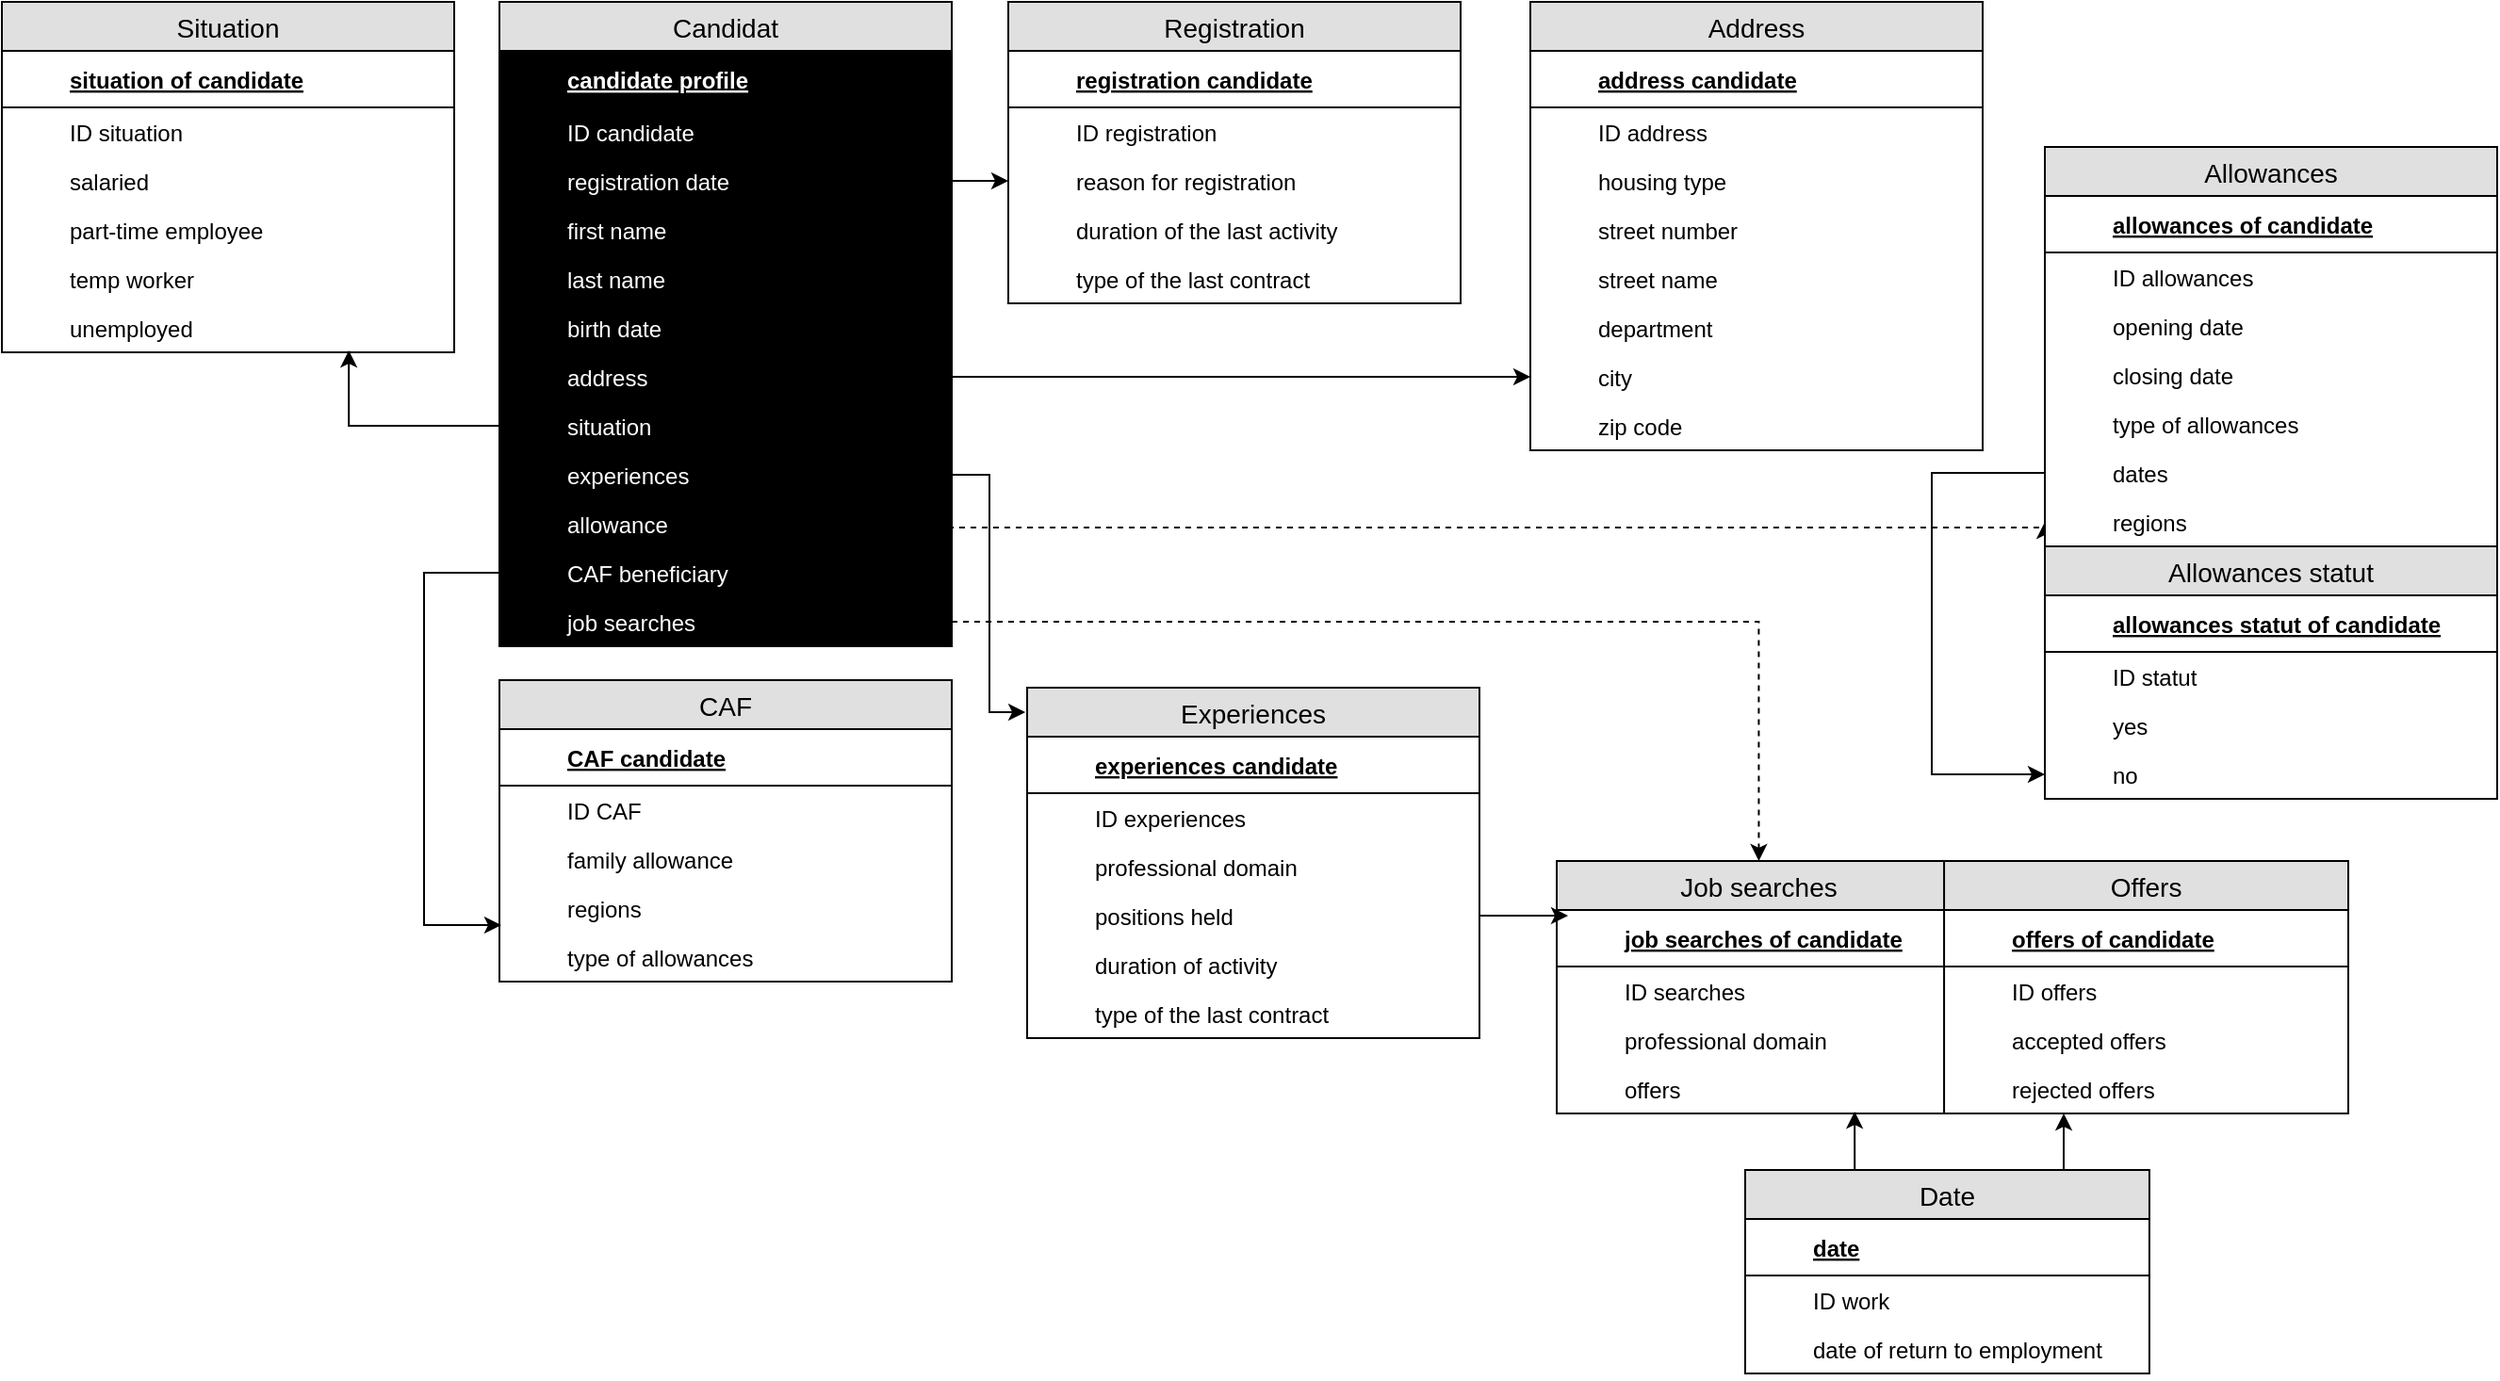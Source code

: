 <mxfile version="12.5.1" type="github"><diagram id="qkQzqPogbvH15-2GUo3j" name="Page-1"><mxGraphModel dx="3200" dy="1089" grid="1" gridSize="10" guides="1" tooltips="1" connect="1" arrows="1" fold="1" page="1" pageScale="1" pageWidth="1169" pageHeight="827" math="0" shadow="0"><root><mxCell id="0"/><mxCell id="1" parent="0"/><mxCell id="I5Ujccwzyj0MG9UAFt62-1" value="" style="group" vertex="1" connectable="0" parent="1"><mxGeometry x="-661" y="40" width="1324" height="590" as="geometry"/></mxCell><mxCell id="bLzkawg0J38BqOhEjy4U-1" value="Candidat" style="swimlane;fontStyle=0;childLayout=stackLayout;horizontal=1;startSize=26;fillColor=#e0e0e0;horizontalStack=0;resizeParent=1;resizeParentMax=0;resizeLast=0;collapsible=1;marginBottom=0;swimlaneFillColor=#000000;align=center;fontSize=14;fontColor=#000000;" parent="I5Ujccwzyj0MG9UAFt62-1" vertex="1"><mxGeometry x="264" width="240" height="342" as="geometry"/></mxCell><mxCell id="bLzkawg0J38BqOhEjy4U-2" value="candidate profile" style="shape=partialRectangle;top=0;left=0;right=0;bottom=1;align=left;verticalAlign=middle;fillColor=none;spacingLeft=34;spacingRight=4;overflow=hidden;rotatable=0;points=[[0,0.5],[1,0.5]];portConstraint=eastwest;dropTarget=0;fontStyle=5;fontSize=12;fontColor=#FFFFFF;" parent="bLzkawg0J38BqOhEjy4U-1" vertex="1"><mxGeometry y="26" width="240" height="30" as="geometry"/></mxCell><mxCell id="bLzkawg0J38BqOhEjy4U-17" value="ID candidate" style="shape=partialRectangle;top=0;left=0;right=0;bottom=0;align=left;verticalAlign=top;fillColor=none;spacingLeft=34;spacingRight=4;overflow=hidden;rotatable=0;points=[[0,0.5],[1,0.5]];portConstraint=eastwest;dropTarget=0;fontSize=12;fontColor=#FFFFFF;" parent="bLzkawg0J38BqOhEjy4U-1" vertex="1"><mxGeometry y="56" width="240" height="26" as="geometry"/></mxCell><mxCell id="bLzkawg0J38BqOhEjy4U-20" value="registration date" style="shape=partialRectangle;top=0;left=0;right=0;bottom=0;align=left;verticalAlign=top;fillColor=none;spacingLeft=34;spacingRight=4;overflow=hidden;rotatable=0;points=[[0,0.5],[1,0.5]];portConstraint=eastwest;dropTarget=0;fontSize=12;fontColor=#FFFFFF;" parent="bLzkawg0J38BqOhEjy4U-1" vertex="1"><mxGeometry y="82" width="240" height="26" as="geometry"/></mxCell><mxCell id="bLzkawg0J38BqOhEjy4U-4" value="first name" style="shape=partialRectangle;top=0;left=0;right=0;bottom=0;align=left;verticalAlign=top;fillColor=none;spacingLeft=34;spacingRight=4;overflow=hidden;rotatable=0;points=[[0,0.5],[1,0.5]];portConstraint=eastwest;dropTarget=0;fontSize=12;fontColor=#FFFFFF;" parent="bLzkawg0J38BqOhEjy4U-1" vertex="1"><mxGeometry y="108" width="240" height="26" as="geometry"/></mxCell><mxCell id="bLzkawg0J38BqOhEjy4U-6" value="last name" style="shape=partialRectangle;top=0;left=0;right=0;bottom=0;align=left;verticalAlign=top;fillColor=none;spacingLeft=34;spacingRight=4;overflow=hidden;rotatable=0;points=[[0,0.5],[1,0.5]];portConstraint=eastwest;dropTarget=0;fontSize=12;fontColor=#FFFFFF;" parent="bLzkawg0J38BqOhEjy4U-1" vertex="1"><mxGeometry y="134" width="240" height="26" as="geometry"/></mxCell><mxCell id="bLzkawg0J38BqOhEjy4U-8" value="birth date" style="shape=partialRectangle;top=0;left=0;right=0;bottom=0;align=left;verticalAlign=top;fillColor=none;spacingLeft=34;spacingRight=4;overflow=hidden;rotatable=0;points=[[0,0.5],[1,0.5]];portConstraint=eastwest;dropTarget=0;fontSize=12;fontColor=#FFFFFF;" parent="bLzkawg0J38BqOhEjy4U-1" vertex="1"><mxGeometry y="160" width="240" height="26" as="geometry"/></mxCell><mxCell id="bLzkawg0J38BqOhEjy4U-12" value="address" style="shape=partialRectangle;top=0;left=0;right=0;bottom=0;align=left;verticalAlign=top;fillColor=none;spacingLeft=34;spacingRight=4;overflow=hidden;rotatable=0;points=[[0,0.5],[1,0.5]];portConstraint=eastwest;dropTarget=0;fontSize=12;fontColor=#FFFFFF;" parent="bLzkawg0J38BqOhEjy4U-1" vertex="1"><mxGeometry y="186" width="240" height="26" as="geometry"/></mxCell><mxCell id="bLzkawg0J38BqOhEjy4U-13" value="situation" style="shape=partialRectangle;top=0;left=0;right=0;bottom=0;align=left;verticalAlign=top;fillColor=none;spacingLeft=34;spacingRight=4;overflow=hidden;rotatable=0;points=[[0,0.5],[1,0.5]];portConstraint=eastwest;dropTarget=0;fontSize=12;fontColor=#FFFFFF;" parent="bLzkawg0J38BqOhEjy4U-1" vertex="1"><mxGeometry y="212" width="240" height="26" as="geometry"/></mxCell><mxCell id="bLzkawg0J38BqOhEjy4U-14" value="experiences" style="shape=partialRectangle;top=0;left=0;right=0;bottom=0;align=left;verticalAlign=top;fillColor=none;spacingLeft=34;spacingRight=4;overflow=hidden;rotatable=0;points=[[0,0.5],[1,0.5]];portConstraint=eastwest;dropTarget=0;fontSize=12;fontColor=#FFFFFF;" parent="bLzkawg0J38BqOhEjy4U-1" vertex="1"><mxGeometry y="238" width="240" height="26" as="geometry"/></mxCell><mxCell id="bLzkawg0J38BqOhEjy4U-15" value="allowance" style="shape=partialRectangle;top=0;left=0;right=0;bottom=0;align=left;verticalAlign=top;fillColor=none;spacingLeft=34;spacingRight=4;overflow=hidden;rotatable=0;points=[[0,0.5],[1,0.5]];portConstraint=eastwest;dropTarget=0;fontSize=12;fontColor=#FFFFFF;" parent="bLzkawg0J38BqOhEjy4U-1" vertex="1"><mxGeometry y="264" width="240" height="26" as="geometry"/></mxCell><mxCell id="bLzkawg0J38BqOhEjy4U-16" value="CAF beneficiary" style="shape=partialRectangle;top=0;left=0;right=0;bottom=0;align=left;verticalAlign=top;fillColor=none;spacingLeft=34;spacingRight=4;overflow=hidden;rotatable=0;points=[[0,0.5],[1,0.5]];portConstraint=eastwest;dropTarget=0;fontSize=12;fontColor=#FFFFFF;" parent="bLzkawg0J38BqOhEjy4U-1" vertex="1"><mxGeometry y="290" width="240" height="26" as="geometry"/></mxCell><mxCell id="bLzkawg0J38BqOhEjy4U-78" value="job searches" style="shape=partialRectangle;top=0;left=0;right=0;bottom=0;align=left;verticalAlign=top;fillColor=none;spacingLeft=34;spacingRight=4;overflow=hidden;rotatable=0;points=[[0,0.5],[1,0.5]];portConstraint=eastwest;dropTarget=0;fontSize=12;fontColor=#FFFFFF;" parent="bLzkawg0J38BqOhEjy4U-1" vertex="1"><mxGeometry y="316" width="240" height="26" as="geometry"/></mxCell><mxCell id="bLzkawg0J38BqOhEjy4U-21" value="Address" style="swimlane;fontStyle=0;childLayout=stackLayout;horizontal=1;startSize=26;fillColor=#e0e0e0;horizontalStack=0;resizeParent=1;resizeParentMax=0;resizeLast=0;collapsible=1;marginBottom=0;swimlaneFillColor=#ffffff;align=center;fontSize=14;" parent="I5Ujccwzyj0MG9UAFt62-1" vertex="1"><mxGeometry x="811" width="240" height="238" as="geometry"/></mxCell><mxCell id="bLzkawg0J38BqOhEjy4U-22" value="address candidate" style="shape=partialRectangle;top=0;left=0;right=0;bottom=1;align=left;verticalAlign=middle;fillColor=none;spacingLeft=34;spacingRight=4;overflow=hidden;rotatable=0;points=[[0,0.5],[1,0.5]];portConstraint=eastwest;dropTarget=0;fontStyle=5;fontSize=12;" parent="bLzkawg0J38BqOhEjy4U-21" vertex="1"><mxGeometry y="26" width="240" height="30" as="geometry"/></mxCell><mxCell id="bLzkawg0J38BqOhEjy4U-23" value="ID address" style="shape=partialRectangle;top=0;left=0;right=0;bottom=0;align=left;verticalAlign=top;fillColor=none;spacingLeft=34;spacingRight=4;overflow=hidden;rotatable=0;points=[[0,0.5],[1,0.5]];portConstraint=eastwest;dropTarget=0;fontSize=12;" parent="bLzkawg0J38BqOhEjy4U-21" vertex="1"><mxGeometry y="56" width="240" height="26" as="geometry"/></mxCell><mxCell id="bLzkawg0J38BqOhEjy4U-24" value="housing type" style="shape=partialRectangle;top=0;left=0;right=0;bottom=0;align=left;verticalAlign=top;fillColor=none;spacingLeft=34;spacingRight=4;overflow=hidden;rotatable=0;points=[[0,0.5],[1,0.5]];portConstraint=eastwest;dropTarget=0;fontSize=12;" parent="bLzkawg0J38BqOhEjy4U-21" vertex="1"><mxGeometry y="82" width="240" height="26" as="geometry"/></mxCell><mxCell id="bLzkawg0J38BqOhEjy4U-25" value="street number" style="shape=partialRectangle;top=0;left=0;right=0;bottom=0;align=left;verticalAlign=top;fillColor=none;spacingLeft=34;spacingRight=4;overflow=hidden;rotatable=0;points=[[0,0.5],[1,0.5]];portConstraint=eastwest;dropTarget=0;fontSize=12;" parent="bLzkawg0J38BqOhEjy4U-21" vertex="1"><mxGeometry y="108" width="240" height="26" as="geometry"/></mxCell><mxCell id="bLzkawg0J38BqOhEjy4U-26" value="street name" style="shape=partialRectangle;top=0;left=0;right=0;bottom=0;align=left;verticalAlign=top;fillColor=none;spacingLeft=34;spacingRight=4;overflow=hidden;rotatable=0;points=[[0,0.5],[1,0.5]];portConstraint=eastwest;dropTarget=0;fontSize=12;" parent="bLzkawg0J38BqOhEjy4U-21" vertex="1"><mxGeometry y="134" width="240" height="26" as="geometry"/></mxCell><mxCell id="bLzkawg0J38BqOhEjy4U-27" value="department" style="shape=partialRectangle;top=0;left=0;right=0;bottom=0;align=left;verticalAlign=top;fillColor=none;spacingLeft=34;spacingRight=4;overflow=hidden;rotatable=0;points=[[0,0.5],[1,0.5]];portConstraint=eastwest;dropTarget=0;fontSize=12;" parent="bLzkawg0J38BqOhEjy4U-21" vertex="1"><mxGeometry y="160" width="240" height="26" as="geometry"/></mxCell><mxCell id="bLzkawg0J38BqOhEjy4U-28" value="city" style="shape=partialRectangle;top=0;left=0;right=0;bottom=0;align=left;verticalAlign=top;fillColor=none;spacingLeft=34;spacingRight=4;overflow=hidden;rotatable=0;points=[[0,0.5],[1,0.5]];portConstraint=eastwest;dropTarget=0;fontSize=12;" parent="bLzkawg0J38BqOhEjy4U-21" vertex="1"><mxGeometry y="186" width="240" height="26" as="geometry"/></mxCell><mxCell id="bLzkawg0J38BqOhEjy4U-29" value="zip code" style="shape=partialRectangle;top=0;left=0;right=0;bottom=0;align=left;verticalAlign=top;fillColor=none;spacingLeft=34;spacingRight=4;overflow=hidden;rotatable=0;points=[[0,0.5],[1,0.5]];portConstraint=eastwest;dropTarget=0;fontSize=12;" parent="bLzkawg0J38BqOhEjy4U-21" vertex="1"><mxGeometry y="212" width="240" height="26" as="geometry"/></mxCell><mxCell id="bLzkawg0J38BqOhEjy4U-35" value="Experiences" style="swimlane;fontStyle=0;childLayout=stackLayout;horizontal=1;startSize=26;fillColor=#e0e0e0;horizontalStack=0;resizeParent=1;resizeParentMax=0;resizeLast=0;collapsible=1;marginBottom=0;swimlaneFillColor=#ffffff;align=center;fontSize=14;" parent="I5Ujccwzyj0MG9UAFt62-1" vertex="1"><mxGeometry x="544" y="364" width="240" height="186" as="geometry"/></mxCell><mxCell id="bLzkawg0J38BqOhEjy4U-36" value="experiences candidate" style="shape=partialRectangle;top=0;left=0;right=0;bottom=1;align=left;verticalAlign=middle;fillColor=none;spacingLeft=34;spacingRight=4;overflow=hidden;rotatable=0;points=[[0,0.5],[1,0.5]];portConstraint=eastwest;dropTarget=0;fontStyle=5;fontSize=12;" parent="bLzkawg0J38BqOhEjy4U-35" vertex="1"><mxGeometry y="26" width="240" height="30" as="geometry"/></mxCell><mxCell id="bLzkawg0J38BqOhEjy4U-37" value="ID experiences" style="shape=partialRectangle;top=0;left=0;right=0;bottom=0;align=left;verticalAlign=top;fillColor=none;spacingLeft=34;spacingRight=4;overflow=hidden;rotatable=0;points=[[0,0.5],[1,0.5]];portConstraint=eastwest;dropTarget=0;fontSize=12;" parent="bLzkawg0J38BqOhEjy4U-35" vertex="1"><mxGeometry y="56" width="240" height="26" as="geometry"/></mxCell><mxCell id="bLzkawg0J38BqOhEjy4U-38" value="professional domain" style="shape=partialRectangle;top=0;left=0;right=0;bottom=0;align=left;verticalAlign=top;fillColor=none;spacingLeft=34;spacingRight=4;overflow=hidden;rotatable=0;points=[[0,0.5],[1,0.5]];portConstraint=eastwest;dropTarget=0;fontSize=12;" parent="bLzkawg0J38BqOhEjy4U-35" vertex="1"><mxGeometry y="82" width="240" height="26" as="geometry"/></mxCell><mxCell id="bLzkawg0J38BqOhEjy4U-39" value="positions held" style="shape=partialRectangle;top=0;left=0;right=0;bottom=0;align=left;verticalAlign=top;fillColor=none;spacingLeft=34;spacingRight=4;overflow=hidden;rotatable=0;points=[[0,0.5],[1,0.5]];portConstraint=eastwest;dropTarget=0;fontSize=12;" parent="bLzkawg0J38BqOhEjy4U-35" vertex="1"><mxGeometry y="108" width="240" height="26" as="geometry"/></mxCell><mxCell id="bLzkawg0J38BqOhEjy4U-40" value="duration of activity" style="shape=partialRectangle;top=0;left=0;right=0;bottom=0;align=left;verticalAlign=top;fillColor=none;spacingLeft=34;spacingRight=4;overflow=hidden;rotatable=0;points=[[0,0.5],[1,0.5]];portConstraint=eastwest;dropTarget=0;fontSize=12;" parent="bLzkawg0J38BqOhEjy4U-35" vertex="1"><mxGeometry y="134" width="240" height="26" as="geometry"/></mxCell><mxCell id="bLzkawg0J38BqOhEjy4U-41" value="type of the last contract" style="shape=partialRectangle;top=0;left=0;right=0;bottom=0;align=left;verticalAlign=top;fillColor=none;spacingLeft=34;spacingRight=4;overflow=hidden;rotatable=0;points=[[0,0.5],[1,0.5]];portConstraint=eastwest;dropTarget=0;fontSize=12;" parent="bLzkawg0J38BqOhEjy4U-35" vertex="1"><mxGeometry y="160" width="240" height="26" as="geometry"/></mxCell><mxCell id="bLzkawg0J38BqOhEjy4U-44" value="Registration" style="swimlane;fontStyle=0;childLayout=stackLayout;horizontal=1;startSize=26;fillColor=#e0e0e0;horizontalStack=0;resizeParent=1;resizeParentMax=0;resizeLast=0;collapsible=1;marginBottom=0;swimlaneFillColor=#ffffff;align=center;fontSize=14;" parent="I5Ujccwzyj0MG9UAFt62-1" vertex="1"><mxGeometry x="534" width="240" height="160" as="geometry"/></mxCell><mxCell id="bLzkawg0J38BqOhEjy4U-45" value="registration candidate" style="shape=partialRectangle;top=0;left=0;right=0;bottom=1;align=left;verticalAlign=middle;fillColor=none;spacingLeft=34;spacingRight=4;overflow=hidden;rotatable=0;points=[[0,0.5],[1,0.5]];portConstraint=eastwest;dropTarget=0;fontStyle=5;fontSize=12;" parent="bLzkawg0J38BqOhEjy4U-44" vertex="1"><mxGeometry y="26" width="240" height="30" as="geometry"/></mxCell><mxCell id="bLzkawg0J38BqOhEjy4U-46" value="ID registration" style="shape=partialRectangle;top=0;left=0;right=0;bottom=0;align=left;verticalAlign=top;fillColor=none;spacingLeft=34;spacingRight=4;overflow=hidden;rotatable=0;points=[[0,0.5],[1,0.5]];portConstraint=eastwest;dropTarget=0;fontSize=12;" parent="bLzkawg0J38BqOhEjy4U-44" vertex="1"><mxGeometry y="56" width="240" height="26" as="geometry"/></mxCell><mxCell id="bLzkawg0J38BqOhEjy4U-47" value="reason for registration" style="shape=partialRectangle;top=0;left=0;right=0;bottom=0;align=left;verticalAlign=top;fillColor=none;spacingLeft=34;spacingRight=4;overflow=hidden;rotatable=0;points=[[0,0.5],[1,0.5]];portConstraint=eastwest;dropTarget=0;fontSize=12;" parent="bLzkawg0J38BqOhEjy4U-44" vertex="1"><mxGeometry y="82" width="240" height="26" as="geometry"/></mxCell><mxCell id="bLzkawg0J38BqOhEjy4U-48" value="duration of the last activity" style="shape=partialRectangle;top=0;left=0;right=0;bottom=0;align=left;verticalAlign=top;fillColor=none;spacingLeft=34;spacingRight=4;overflow=hidden;rotatable=0;points=[[0,0.5],[1,0.5]];portConstraint=eastwest;dropTarget=0;fontSize=12;" parent="bLzkawg0J38BqOhEjy4U-44" vertex="1"><mxGeometry y="108" width="240" height="26" as="geometry"/></mxCell><mxCell id="bLzkawg0J38BqOhEjy4U-50" value="type of the last contract" style="shape=partialRectangle;top=0;left=0;right=0;bottom=0;align=left;verticalAlign=top;fillColor=none;spacingLeft=34;spacingRight=4;overflow=hidden;rotatable=0;points=[[0,0.5],[1,0.5]];portConstraint=eastwest;dropTarget=0;fontSize=12;" parent="bLzkawg0J38BqOhEjy4U-44" vertex="1"><mxGeometry y="134" width="240" height="26" as="geometry"/></mxCell><mxCell id="bLzkawg0J38BqOhEjy4U-96" value="CAF" style="swimlane;fontStyle=0;childLayout=stackLayout;horizontal=1;startSize=26;fillColor=#e0e0e0;horizontalStack=0;resizeParent=1;resizeParentMax=0;resizeLast=0;collapsible=1;marginBottom=0;swimlaneFillColor=#ffffff;align=center;fontSize=14;" parent="I5Ujccwzyj0MG9UAFt62-1" vertex="1"><mxGeometry x="264" y="360" width="240" height="160" as="geometry"/></mxCell><mxCell id="bLzkawg0J38BqOhEjy4U-97" value="CAF candidate" style="shape=partialRectangle;top=0;left=0;right=0;bottom=1;align=left;verticalAlign=middle;fillColor=none;spacingLeft=34;spacingRight=4;overflow=hidden;rotatable=0;points=[[0,0.5],[1,0.5]];portConstraint=eastwest;dropTarget=0;fontStyle=5;fontSize=12;" parent="bLzkawg0J38BqOhEjy4U-96" vertex="1"><mxGeometry y="26" width="240" height="30" as="geometry"/></mxCell><mxCell id="bLzkawg0J38BqOhEjy4U-98" value="ID CAF" style="shape=partialRectangle;top=0;left=0;right=0;bottom=0;align=left;verticalAlign=top;fillColor=none;spacingLeft=34;spacingRight=4;overflow=hidden;rotatable=0;points=[[0,0.5],[1,0.5]];portConstraint=eastwest;dropTarget=0;fontSize=12;" parent="bLzkawg0J38BqOhEjy4U-96" vertex="1"><mxGeometry y="56" width="240" height="26" as="geometry"/></mxCell><mxCell id="bLzkawg0J38BqOhEjy4U-99" value="family allowance" style="shape=partialRectangle;top=0;left=0;right=0;bottom=0;align=left;verticalAlign=top;fillColor=none;spacingLeft=34;spacingRight=4;overflow=hidden;rotatable=0;points=[[0,0.5],[1,0.5]];portConstraint=eastwest;dropTarget=0;fontSize=12;" parent="bLzkawg0J38BqOhEjy4U-96" vertex="1"><mxGeometry y="82" width="240" height="26" as="geometry"/></mxCell><mxCell id="bLzkawg0J38BqOhEjy4U-100" value="regions" style="shape=partialRectangle;top=0;left=0;right=0;bottom=0;align=left;verticalAlign=top;fillColor=none;spacingLeft=34;spacingRight=4;overflow=hidden;rotatable=0;points=[[0,0.5],[1,0.5]];portConstraint=eastwest;dropTarget=0;fontSize=12;" parent="bLzkawg0J38BqOhEjy4U-96" vertex="1"><mxGeometry y="108" width="240" height="26" as="geometry"/></mxCell><mxCell id="bLzkawg0J38BqOhEjy4U-101" value="type of allowances" style="shape=partialRectangle;top=0;left=0;right=0;bottom=0;align=left;verticalAlign=top;fillColor=none;spacingLeft=34;spacingRight=4;overflow=hidden;rotatable=0;points=[[0,0.5],[1,0.5]];portConstraint=eastwest;dropTarget=0;fontSize=12;" parent="bLzkawg0J38BqOhEjy4U-96" vertex="1"><mxGeometry y="134" width="240" height="26" as="geometry"/></mxCell><mxCell id="bLzkawg0J38BqOhEjy4U-140" value="" style="group" parent="I5Ujccwzyj0MG9UAFt62-1" vertex="1" connectable="0"><mxGeometry x="825" y="456" width="420" height="134" as="geometry"/></mxCell><mxCell id="bLzkawg0J38BqOhEjy4U-71" value="Job searches" style="swimlane;fontStyle=0;childLayout=stackLayout;horizontal=1;startSize=26;fillColor=#e0e0e0;horizontalStack=0;resizeParent=1;resizeParentMax=0;resizeLast=0;collapsible=1;marginBottom=0;swimlaneFillColor=#ffffff;align=center;fontSize=14;" parent="bLzkawg0J38BqOhEjy4U-140" vertex="1"><mxGeometry width="214.468" height="134" as="geometry"/></mxCell><mxCell id="bLzkawg0J38BqOhEjy4U-72" value="job searches of candidate" style="shape=partialRectangle;top=0;left=0;right=0;bottom=1;align=left;verticalAlign=middle;fillColor=none;spacingLeft=34;spacingRight=4;overflow=hidden;rotatable=0;points=[[0,0.5],[1,0.5]];portConstraint=eastwest;dropTarget=0;fontStyle=5;fontSize=12;" parent="bLzkawg0J38BqOhEjy4U-71" vertex="1"><mxGeometry y="26" width="214.468" height="30" as="geometry"/></mxCell><mxCell id="bLzkawg0J38BqOhEjy4U-73" value="ID searches" style="shape=partialRectangle;top=0;left=0;right=0;bottom=0;align=left;verticalAlign=top;fillColor=none;spacingLeft=34;spacingRight=4;overflow=hidden;rotatable=0;points=[[0,0.5],[1,0.5]];portConstraint=eastwest;dropTarget=0;fontSize=12;" parent="bLzkawg0J38BqOhEjy4U-71" vertex="1"><mxGeometry y="56" width="214.468" height="26" as="geometry"/></mxCell><mxCell id="bLzkawg0J38BqOhEjy4U-74" value="professional domain" style="shape=partialRectangle;top=0;left=0;right=0;bottom=0;align=left;verticalAlign=top;fillColor=none;spacingLeft=34;spacingRight=4;overflow=hidden;rotatable=0;points=[[0,0.5],[1,0.5]];portConstraint=eastwest;dropTarget=0;fontSize=12;" parent="bLzkawg0J38BqOhEjy4U-71" vertex="1"><mxGeometry y="82" width="214.468" height="26" as="geometry"/></mxCell><mxCell id="bLzkawg0J38BqOhEjy4U-75" value="offers" style="shape=partialRectangle;top=0;left=0;right=0;bottom=0;align=left;verticalAlign=top;fillColor=none;spacingLeft=34;spacingRight=4;overflow=hidden;rotatable=0;points=[[0,0.5],[1,0.5]];portConstraint=eastwest;dropTarget=0;fontSize=12;" parent="bLzkawg0J38BqOhEjy4U-71" vertex="1"><mxGeometry y="108" width="214.468" height="26" as="geometry"/></mxCell><mxCell id="bLzkawg0J38BqOhEjy4U-121" value="Offers" style="swimlane;fontStyle=0;childLayout=stackLayout;horizontal=1;startSize=26;fillColor=#e0e0e0;horizontalStack=0;resizeParent=1;resizeParentMax=0;resizeLast=0;collapsible=1;marginBottom=0;swimlaneFillColor=#ffffff;align=center;fontSize=14;" parent="bLzkawg0J38BqOhEjy4U-140" vertex="1"><mxGeometry x="205.532" width="214.468" height="134" as="geometry"/></mxCell><mxCell id="bLzkawg0J38BqOhEjy4U-122" value="offers of candidate" style="shape=partialRectangle;top=0;left=0;right=0;bottom=1;align=left;verticalAlign=middle;fillColor=none;spacingLeft=34;spacingRight=4;overflow=hidden;rotatable=0;points=[[0,0.5],[1,0.5]];portConstraint=eastwest;dropTarget=0;fontStyle=5;fontSize=12;" parent="bLzkawg0J38BqOhEjy4U-121" vertex="1"><mxGeometry y="26" width="214.468" height="30" as="geometry"/></mxCell><mxCell id="bLzkawg0J38BqOhEjy4U-123" value="ID offers" style="shape=partialRectangle;top=0;left=0;right=0;bottom=0;align=left;verticalAlign=top;fillColor=none;spacingLeft=34;spacingRight=4;overflow=hidden;rotatable=0;points=[[0,0.5],[1,0.5]];portConstraint=eastwest;dropTarget=0;fontSize=12;" parent="bLzkawg0J38BqOhEjy4U-121" vertex="1"><mxGeometry y="56" width="214.468" height="26" as="geometry"/></mxCell><mxCell id="bLzkawg0J38BqOhEjy4U-124" value="accepted offers" style="shape=partialRectangle;top=0;left=0;right=0;bottom=0;align=left;verticalAlign=top;fillColor=none;spacingLeft=34;spacingRight=4;overflow=hidden;rotatable=0;points=[[0,0.5],[1,0.5]];portConstraint=eastwest;dropTarget=0;fontSize=12;" parent="bLzkawg0J38BqOhEjy4U-121" vertex="1"><mxGeometry y="82" width="214.468" height="26" as="geometry"/></mxCell><mxCell id="bLzkawg0J38BqOhEjy4U-125" value="rejected offers" style="shape=partialRectangle;top=0;left=0;right=0;bottom=0;align=left;verticalAlign=top;fillColor=none;spacingLeft=34;spacingRight=4;overflow=hidden;rotatable=0;points=[[0,0.5],[1,0.5]];portConstraint=eastwest;dropTarget=0;fontSize=12;" parent="bLzkawg0J38BqOhEjy4U-121" vertex="1"><mxGeometry y="108" width="214.468" height="26" as="geometry"/></mxCell><mxCell id="bLzkawg0J38BqOhEjy4U-142" style="edgeStyle=orthogonalEdgeStyle;rounded=0;orthogonalLoop=1;jettySize=auto;html=1;exitX=1;exitY=0.5;exitDx=0;exitDy=0;entryX=0;entryY=0.5;entryDx=0;entryDy=0;" parent="I5Ujccwzyj0MG9UAFt62-1" source="bLzkawg0J38BqOhEjy4U-12" target="bLzkawg0J38BqOhEjy4U-28" edge="1"><mxGeometry relative="1" as="geometry"/></mxCell><mxCell id="bLzkawg0J38BqOhEjy4U-143" style="edgeStyle=orthogonalEdgeStyle;rounded=0;orthogonalLoop=1;jettySize=auto;html=1;exitX=1;exitY=0.5;exitDx=0;exitDy=0;entryX=-0.004;entryY=0.07;entryDx=0;entryDy=0;entryPerimeter=0;" parent="I5Ujccwzyj0MG9UAFt62-1" source="bLzkawg0J38BqOhEjy4U-14" target="bLzkawg0J38BqOhEjy4U-35" edge="1"><mxGeometry relative="1" as="geometry"/></mxCell><mxCell id="bLzkawg0J38BqOhEjy4U-146" style="edgeStyle=orthogonalEdgeStyle;rounded=0;orthogonalLoop=1;jettySize=auto;html=1;exitX=1;exitY=0.5;exitDx=0;exitDy=0;entryX=0;entryY=0.5;entryDx=0;entryDy=0;dashed=1;" parent="I5Ujccwzyj0MG9UAFt62-1" source="bLzkawg0J38BqOhEjy4U-15" target="bLzkawg0J38BqOhEjy4U-106" edge="1"><mxGeometry relative="1" as="geometry"><Array as="points"><mxPoint x="504" y="279"/></Array></mxGeometry></mxCell><mxCell id="bLzkawg0J38BqOhEjy4U-147" style="edgeStyle=orthogonalEdgeStyle;rounded=0;orthogonalLoop=1;jettySize=auto;html=1;exitX=1;exitY=0.5;exitDx=0;exitDy=0;entryX=0.5;entryY=0;entryDx=0;entryDy=0;dashed=1;" parent="I5Ujccwzyj0MG9UAFt62-1" source="bLzkawg0J38BqOhEjy4U-78" target="bLzkawg0J38BqOhEjy4U-71" edge="1"><mxGeometry relative="1" as="geometry"/></mxCell><mxCell id="bLzkawg0J38BqOhEjy4U-148" style="edgeStyle=orthogonalEdgeStyle;rounded=0;orthogonalLoop=1;jettySize=auto;html=1;exitX=0;exitY=0.5;exitDx=0;exitDy=0;entryX=0.004;entryY=0.846;entryDx=0;entryDy=0;entryPerimeter=0;" parent="I5Ujccwzyj0MG9UAFt62-1" source="bLzkawg0J38BqOhEjy4U-16" target="bLzkawg0J38BqOhEjy4U-100" edge="1"><mxGeometry relative="1" as="geometry"><Array as="points"><mxPoint x="224" y="303"/><mxPoint x="224" y="490"/></Array></mxGeometry></mxCell><mxCell id="bLzkawg0J38BqOhEjy4U-150" style="edgeStyle=orthogonalEdgeStyle;rounded=0;orthogonalLoop=1;jettySize=auto;html=1;exitX=1;exitY=0.5;exitDx=0;exitDy=0;entryX=0;entryY=0.5;entryDx=0;entryDy=0;" parent="I5Ujccwzyj0MG9UAFt62-1" source="bLzkawg0J38BqOhEjy4U-20" target="bLzkawg0J38BqOhEjy4U-47" edge="1"><mxGeometry relative="1" as="geometry"/></mxCell><mxCell id="bLzkawg0J38BqOhEjy4U-151" value="Situation" style="swimlane;fontStyle=0;childLayout=stackLayout;horizontal=1;startSize=26;fillColor=#e0e0e0;horizontalStack=0;resizeParent=1;resizeParentMax=0;resizeLast=0;collapsible=1;marginBottom=0;swimlaneFillColor=#ffffff;align=center;fontSize=14;" parent="I5Ujccwzyj0MG9UAFt62-1" vertex="1"><mxGeometry width="240" height="186" as="geometry"/></mxCell><mxCell id="bLzkawg0J38BqOhEjy4U-152" value="situation of candidate" style="shape=partialRectangle;top=0;left=0;right=0;bottom=1;align=left;verticalAlign=middle;fillColor=none;spacingLeft=34;spacingRight=4;overflow=hidden;rotatable=0;points=[[0,0.5],[1,0.5]];portConstraint=eastwest;dropTarget=0;fontStyle=5;fontSize=12;" parent="bLzkawg0J38BqOhEjy4U-151" vertex="1"><mxGeometry y="26" width="240" height="30" as="geometry"/></mxCell><mxCell id="bLzkawg0J38BqOhEjy4U-153" value="ID situation" style="shape=partialRectangle;top=0;left=0;right=0;bottom=0;align=left;verticalAlign=top;fillColor=none;spacingLeft=34;spacingRight=4;overflow=hidden;rotatable=0;points=[[0,0.5],[1,0.5]];portConstraint=eastwest;dropTarget=0;fontSize=12;" parent="bLzkawg0J38BqOhEjy4U-151" vertex="1"><mxGeometry y="56" width="240" height="26" as="geometry"/></mxCell><mxCell id="bLzkawg0J38BqOhEjy4U-154" value="salaried" style="shape=partialRectangle;top=0;left=0;right=0;bottom=0;align=left;verticalAlign=top;fillColor=none;spacingLeft=34;spacingRight=4;overflow=hidden;rotatable=0;points=[[0,0.5],[1,0.5]];portConstraint=eastwest;dropTarget=0;fontSize=12;" parent="bLzkawg0J38BqOhEjy4U-151" vertex="1"><mxGeometry y="82" width="240" height="26" as="geometry"/></mxCell><mxCell id="bLzkawg0J38BqOhEjy4U-155" value="part-time employee" style="shape=partialRectangle;top=0;left=0;right=0;bottom=0;align=left;verticalAlign=top;fillColor=none;spacingLeft=34;spacingRight=4;overflow=hidden;rotatable=0;points=[[0,0.5],[1,0.5]];portConstraint=eastwest;dropTarget=0;fontSize=12;" parent="bLzkawg0J38BqOhEjy4U-151" vertex="1"><mxGeometry y="108" width="240" height="26" as="geometry"/></mxCell><mxCell id="bLzkawg0J38BqOhEjy4U-156" value="temp worker" style="shape=partialRectangle;top=0;left=0;right=0;bottom=0;align=left;verticalAlign=top;fillColor=none;spacingLeft=34;spacingRight=4;overflow=hidden;rotatable=0;points=[[0,0.5],[1,0.5]];portConstraint=eastwest;dropTarget=0;fontSize=12;" parent="bLzkawg0J38BqOhEjy4U-151" vertex="1"><mxGeometry y="134" width="240" height="26" as="geometry"/></mxCell><mxCell id="bLzkawg0J38BqOhEjy4U-157" value="unemployed" style="shape=partialRectangle;top=0;left=0;right=0;bottom=0;align=left;verticalAlign=top;fillColor=none;spacingLeft=34;spacingRight=4;overflow=hidden;rotatable=0;points=[[0,0.5],[1,0.5]];portConstraint=eastwest;dropTarget=0;fontSize=12;" parent="bLzkawg0J38BqOhEjy4U-151" vertex="1"><mxGeometry y="160" width="240" height="26" as="geometry"/></mxCell><mxCell id="bLzkawg0J38BqOhEjy4U-164" style="edgeStyle=orthogonalEdgeStyle;rounded=0;orthogonalLoop=1;jettySize=auto;html=1;exitX=0;exitY=0.5;exitDx=0;exitDy=0;entryX=0.767;entryY=0.962;entryDx=0;entryDy=0;entryPerimeter=0;" parent="I5Ujccwzyj0MG9UAFt62-1" source="bLzkawg0J38BqOhEjy4U-13" target="bLzkawg0J38BqOhEjy4U-157" edge="1"><mxGeometry relative="1" as="geometry"/></mxCell><mxCell id="I5Ujccwzyj0MG9UAFt62-12" style="edgeStyle=orthogonalEdgeStyle;rounded=0;orthogonalLoop=1;jettySize=auto;html=1;exitX=1;exitY=0.5;exitDx=0;exitDy=0;entryX=0.028;entryY=0.1;entryDx=0;entryDy=0;entryPerimeter=0;" edge="1" parent="I5Ujccwzyj0MG9UAFt62-1" source="bLzkawg0J38BqOhEjy4U-39" target="bLzkawg0J38BqOhEjy4U-72"><mxGeometry relative="1" as="geometry"/></mxCell><mxCell id="I5Ujccwzyj0MG9UAFt62-17" value="" style="group" vertex="1" connectable="0" parent="I5Ujccwzyj0MG9UAFt62-1"><mxGeometry x="1084" y="77" width="240" height="346" as="geometry"/></mxCell><mxCell id="bLzkawg0J38BqOhEjy4U-141" value="" style="group" parent="I5Ujccwzyj0MG9UAFt62-17" vertex="1" connectable="0"><mxGeometry width="240" height="346" as="geometry"/></mxCell><mxCell id="bLzkawg0J38BqOhEjy4U-83" value="Allowances" style="swimlane;fontStyle=0;childLayout=stackLayout;horizontal=1;startSize=26;fillColor=#e0e0e0;horizontalStack=0;resizeParent=1;resizeParentMax=0;resizeLast=0;collapsible=1;marginBottom=0;swimlaneFillColor=#ffffff;align=center;fontSize=14;" parent="bLzkawg0J38BqOhEjy4U-141" vertex="1"><mxGeometry width="240" height="212" as="geometry"/></mxCell><mxCell id="bLzkawg0J38BqOhEjy4U-84" value="allowances of candidate" style="shape=partialRectangle;top=0;left=0;right=0;bottom=1;align=left;verticalAlign=middle;fillColor=none;spacingLeft=34;spacingRight=4;overflow=hidden;rotatable=0;points=[[0,0.5],[1,0.5]];portConstraint=eastwest;dropTarget=0;fontStyle=5;fontSize=12;" parent="bLzkawg0J38BqOhEjy4U-83" vertex="1"><mxGeometry y="26" width="240" height="30" as="geometry"/></mxCell><mxCell id="bLzkawg0J38BqOhEjy4U-85" value="ID allowances" style="shape=partialRectangle;top=0;left=0;right=0;bottom=0;align=left;verticalAlign=top;fillColor=none;spacingLeft=34;spacingRight=4;overflow=hidden;rotatable=0;points=[[0,0.5],[1,0.5]];portConstraint=eastwest;dropTarget=0;fontSize=12;" parent="bLzkawg0J38BqOhEjy4U-83" vertex="1"><mxGeometry y="56" width="240" height="26" as="geometry"/></mxCell><mxCell id="bLzkawg0J38BqOhEjy4U-86" value="opening date" style="shape=partialRectangle;top=0;left=0;right=0;bottom=0;align=left;verticalAlign=top;fillColor=none;spacingLeft=34;spacingRight=4;overflow=hidden;rotatable=0;points=[[0,0.5],[1,0.5]];portConstraint=eastwest;dropTarget=0;fontSize=12;" parent="bLzkawg0J38BqOhEjy4U-83" vertex="1"><mxGeometry y="82" width="240" height="26" as="geometry"/></mxCell><mxCell id="bLzkawg0J38BqOhEjy4U-87" value="closing date" style="shape=partialRectangle;top=0;left=0;right=0;bottom=0;align=left;verticalAlign=top;fillColor=none;spacingLeft=34;spacingRight=4;overflow=hidden;rotatable=0;points=[[0,0.5],[1,0.5]];portConstraint=eastwest;dropTarget=0;fontSize=12;" parent="bLzkawg0J38BqOhEjy4U-83" vertex="1"><mxGeometry y="108" width="240" height="26" as="geometry"/></mxCell><mxCell id="bLzkawg0J38BqOhEjy4U-88" value="type of allowances" style="shape=partialRectangle;top=0;left=0;right=0;bottom=0;align=left;verticalAlign=top;fillColor=none;spacingLeft=34;spacingRight=4;overflow=hidden;rotatable=0;points=[[0,0.5],[1,0.5]];portConstraint=eastwest;dropTarget=0;fontSize=12;" parent="bLzkawg0J38BqOhEjy4U-83" vertex="1"><mxGeometry y="134" width="240" height="26" as="geometry"/></mxCell><mxCell id="bLzkawg0J38BqOhEjy4U-119" value="dates" style="shape=partialRectangle;top=0;left=0;right=0;bottom=0;align=left;verticalAlign=top;fillColor=none;spacingLeft=34;spacingRight=4;overflow=hidden;rotatable=0;points=[[0,0.5],[1,0.5]];portConstraint=eastwest;dropTarget=0;fontSize=12;" parent="bLzkawg0J38BqOhEjy4U-83" vertex="1"><mxGeometry y="160" width="240" height="26" as="geometry"/></mxCell><mxCell id="bLzkawg0J38BqOhEjy4U-106" value="regions" style="shape=partialRectangle;top=0;left=0;right=0;bottom=0;align=left;verticalAlign=top;fillColor=none;spacingLeft=34;spacingRight=4;overflow=hidden;rotatable=0;points=[[0,0.5],[1,0.5]];portConstraint=eastwest;dropTarget=0;fontSize=12;" parent="bLzkawg0J38BqOhEjy4U-83" vertex="1"><mxGeometry y="186" width="240" height="26" as="geometry"/></mxCell><mxCell id="bLzkawg0J38BqOhEjy4U-129" value="Allowances statut" style="swimlane;fontStyle=0;childLayout=stackLayout;horizontal=1;startSize=26;fillColor=#e0e0e0;horizontalStack=0;resizeParent=1;resizeParentMax=0;resizeLast=0;collapsible=1;marginBottom=0;swimlaneFillColor=#ffffff;align=center;fontSize=14;" parent="bLzkawg0J38BqOhEjy4U-141" vertex="1"><mxGeometry y="212" width="240" height="134" as="geometry"/></mxCell><mxCell id="bLzkawg0J38BqOhEjy4U-130" value="allowances statut of candidate" style="shape=partialRectangle;top=0;left=0;right=0;bottom=1;align=left;verticalAlign=middle;fillColor=none;spacingLeft=34;spacingRight=4;overflow=hidden;rotatable=0;points=[[0,0.5],[1,0.5]];portConstraint=eastwest;dropTarget=0;fontStyle=5;fontSize=12;" parent="bLzkawg0J38BqOhEjy4U-129" vertex="1"><mxGeometry y="26" width="240" height="30" as="geometry"/></mxCell><mxCell id="bLzkawg0J38BqOhEjy4U-131" value="ID statut" style="shape=partialRectangle;top=0;left=0;right=0;bottom=0;align=left;verticalAlign=top;fillColor=none;spacingLeft=34;spacingRight=4;overflow=hidden;rotatable=0;points=[[0,0.5],[1,0.5]];portConstraint=eastwest;dropTarget=0;fontSize=12;" parent="bLzkawg0J38BqOhEjy4U-129" vertex="1"><mxGeometry y="56" width="240" height="26" as="geometry"/></mxCell><mxCell id="bLzkawg0J38BqOhEjy4U-132" value="yes" style="shape=partialRectangle;top=0;left=0;right=0;bottom=0;align=left;verticalAlign=top;fillColor=none;spacingLeft=34;spacingRight=4;overflow=hidden;rotatable=0;points=[[0,0.5],[1,0.5]];portConstraint=eastwest;dropTarget=0;fontSize=12;" parent="bLzkawg0J38BqOhEjy4U-129" vertex="1"><mxGeometry y="82" width="240" height="26" as="geometry"/></mxCell><mxCell id="bLzkawg0J38BqOhEjy4U-133" value="no" style="shape=partialRectangle;top=0;left=0;right=0;bottom=0;align=left;verticalAlign=top;fillColor=none;spacingLeft=34;spacingRight=4;overflow=hidden;rotatable=0;points=[[0,0.5],[1,0.5]];portConstraint=eastwest;dropTarget=0;fontSize=12;" parent="bLzkawg0J38BqOhEjy4U-129" vertex="1"><mxGeometry y="108" width="240" height="26" as="geometry"/></mxCell><mxCell id="bLzkawg0J38BqOhEjy4U-149" style="edgeStyle=orthogonalEdgeStyle;rounded=0;orthogonalLoop=1;jettySize=auto;html=1;exitX=0;exitY=0.5;exitDx=0;exitDy=0;entryX=0;entryY=0.5;entryDx=0;entryDy=0;" parent="bLzkawg0J38BqOhEjy4U-141" source="bLzkawg0J38BqOhEjy4U-119" target="bLzkawg0J38BqOhEjy4U-133" edge="1"><mxGeometry relative="1" as="geometry"><Array as="points"><mxPoint x="-60" y="173"/><mxPoint x="-60" y="333"/></Array></mxGeometry></mxCell><mxCell id="I5Ujccwzyj0MG9UAFt62-7" style="edgeStyle=orthogonalEdgeStyle;rounded=0;orthogonalLoop=1;jettySize=auto;html=1;exitX=0.25;exitY=0;exitDx=0;exitDy=0;entryX=0.737;entryY=0.962;entryDx=0;entryDy=0;entryPerimeter=0;" edge="1" parent="1" source="I5Ujccwzyj0MG9UAFt62-2" target="bLzkawg0J38BqOhEjy4U-75"><mxGeometry relative="1" as="geometry"/></mxCell><mxCell id="I5Ujccwzyj0MG9UAFt62-9" style="edgeStyle=orthogonalEdgeStyle;rounded=0;orthogonalLoop=1;jettySize=auto;html=1;exitX=0.75;exitY=0;exitDx=0;exitDy=0;entryX=0.296;entryY=1;entryDx=0;entryDy=0;entryPerimeter=0;" edge="1" parent="1" source="I5Ujccwzyj0MG9UAFt62-2" target="bLzkawg0J38BqOhEjy4U-125"><mxGeometry relative="1" as="geometry"/></mxCell><mxCell id="I5Ujccwzyj0MG9UAFt62-2" value="Date" style="swimlane;fontStyle=0;childLayout=stackLayout;horizontal=1;startSize=26;fillColor=#e0e0e0;horizontalStack=0;resizeParent=1;resizeParentMax=0;resizeLast=0;collapsible=1;marginBottom=0;swimlaneFillColor=#ffffff;align=center;fontSize=14;" vertex="1" parent="1"><mxGeometry x="264.002" y="660" width="214.468" height="108" as="geometry"/></mxCell><mxCell id="I5Ujccwzyj0MG9UAFt62-3" value="date" style="shape=partialRectangle;top=0;left=0;right=0;bottom=1;align=left;verticalAlign=middle;fillColor=none;spacingLeft=34;spacingRight=4;overflow=hidden;rotatable=0;points=[[0,0.5],[1,0.5]];portConstraint=eastwest;dropTarget=0;fontStyle=5;fontSize=12;" vertex="1" parent="I5Ujccwzyj0MG9UAFt62-2"><mxGeometry y="26" width="214.468" height="30" as="geometry"/></mxCell><mxCell id="I5Ujccwzyj0MG9UAFt62-4" value="ID work" style="shape=partialRectangle;top=0;left=0;right=0;bottom=0;align=left;verticalAlign=top;fillColor=none;spacingLeft=34;spacingRight=4;overflow=hidden;rotatable=0;points=[[0,0.5],[1,0.5]];portConstraint=eastwest;dropTarget=0;fontSize=12;" vertex="1" parent="I5Ujccwzyj0MG9UAFt62-2"><mxGeometry y="56" width="214.468" height="26" as="geometry"/></mxCell><mxCell id="I5Ujccwzyj0MG9UAFt62-5" value="date of return to employment" style="shape=partialRectangle;top=0;left=0;right=0;bottom=0;align=left;verticalAlign=top;fillColor=none;spacingLeft=34;spacingRight=4;overflow=hidden;rotatable=0;points=[[0,0.5],[1,0.5]];portConstraint=eastwest;dropTarget=0;fontSize=12;" vertex="1" parent="I5Ujccwzyj0MG9UAFt62-2"><mxGeometry y="82" width="214.468" height="26" as="geometry"/></mxCell></root></mxGraphModel></diagram></mxfile>
